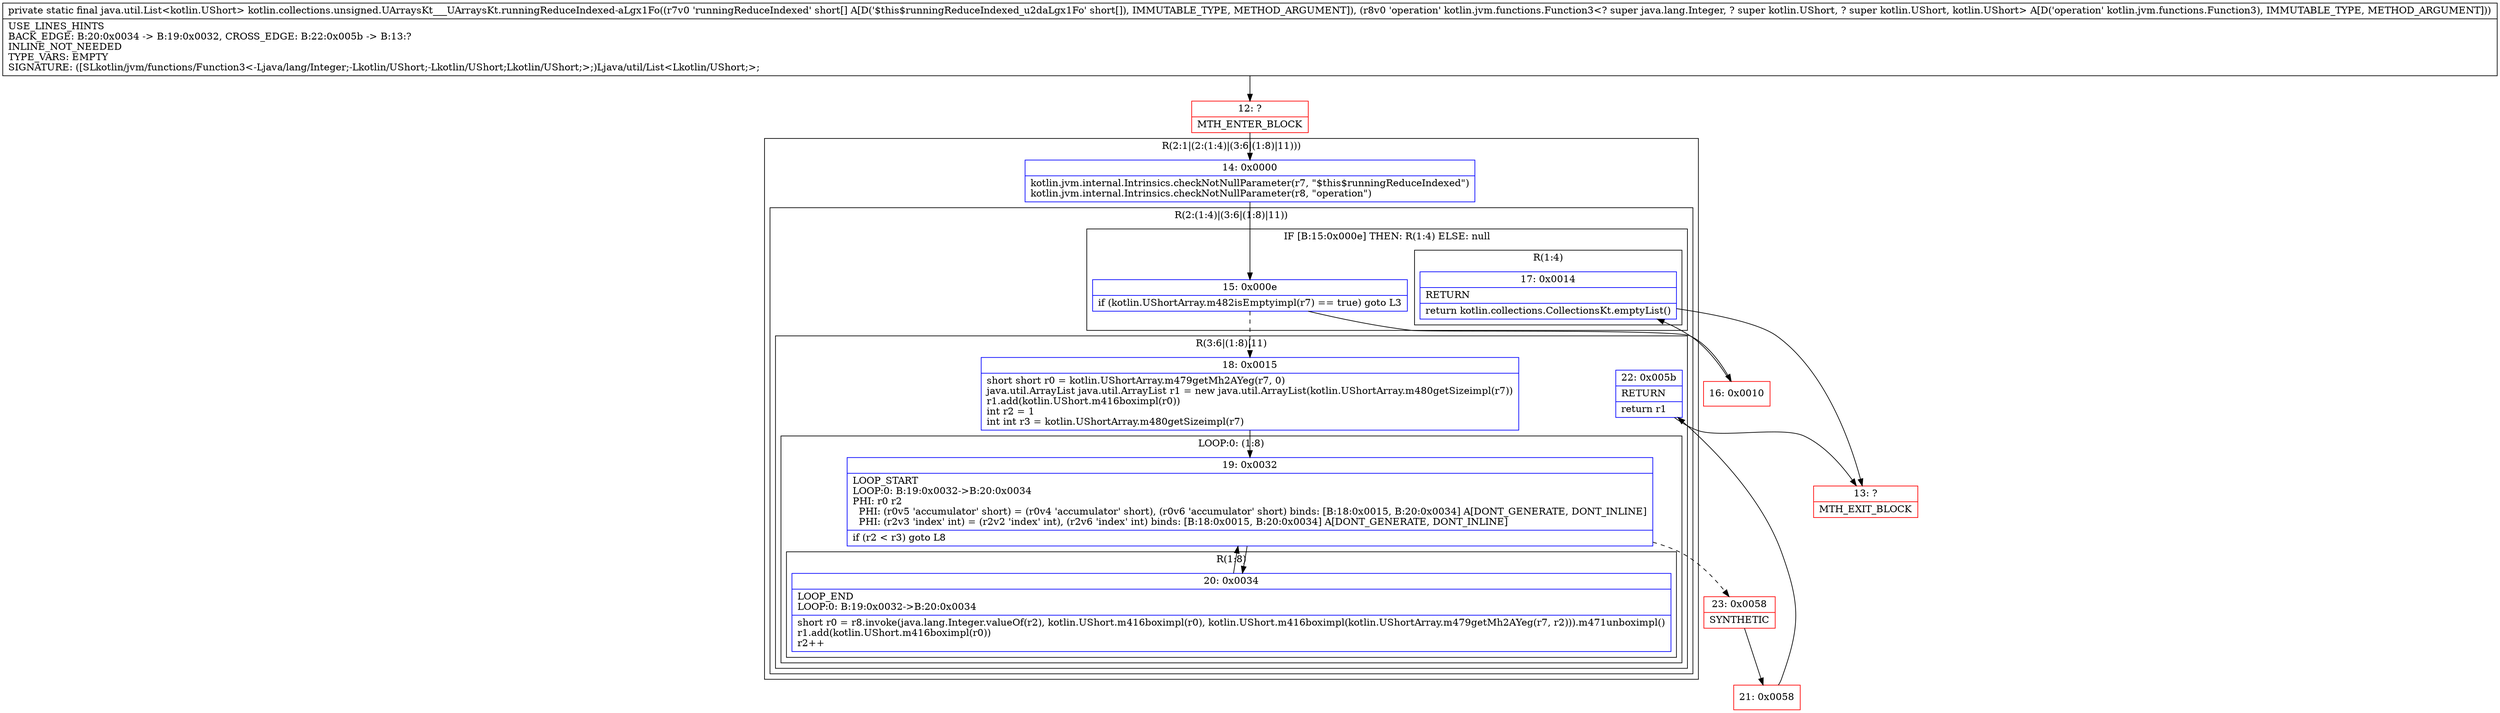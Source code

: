 digraph "CFG forkotlin.collections.unsigned.UArraysKt___UArraysKt.runningReduceIndexed\-aLgx1Fo([SLkotlin\/jvm\/functions\/Function3;)Ljava\/util\/List;" {
subgraph cluster_Region_927318675 {
label = "R(2:1|(2:(1:4)|(3:6|(1:8)|11)))";
node [shape=record,color=blue];
Node_14 [shape=record,label="{14\:\ 0x0000|kotlin.jvm.internal.Intrinsics.checkNotNullParameter(r7, \"$this$runningReduceIndexed\")\lkotlin.jvm.internal.Intrinsics.checkNotNullParameter(r8, \"operation\")\l}"];
subgraph cluster_Region_965139723 {
label = "R(2:(1:4)|(3:6|(1:8)|11))";
node [shape=record,color=blue];
subgraph cluster_IfRegion_917996497 {
label = "IF [B:15:0x000e] THEN: R(1:4) ELSE: null";
node [shape=record,color=blue];
Node_15 [shape=record,label="{15\:\ 0x000e|if (kotlin.UShortArray.m482isEmptyimpl(r7) == true) goto L3\l}"];
subgraph cluster_Region_2033417753 {
label = "R(1:4)";
node [shape=record,color=blue];
Node_17 [shape=record,label="{17\:\ 0x0014|RETURN\l|return kotlin.collections.CollectionsKt.emptyList()\l}"];
}
}
subgraph cluster_Region_743022409 {
label = "R(3:6|(1:8)|11)";
node [shape=record,color=blue];
Node_18 [shape=record,label="{18\:\ 0x0015|short short r0 = kotlin.UShortArray.m479getMh2AYeg(r7, 0)\ljava.util.ArrayList java.util.ArrayList r1 = new java.util.ArrayList(kotlin.UShortArray.m480getSizeimpl(r7))\lr1.add(kotlin.UShort.m416boximpl(r0))\lint r2 = 1\lint int r3 = kotlin.UShortArray.m480getSizeimpl(r7)\l}"];
subgraph cluster_LoopRegion_574726326 {
label = "LOOP:0: (1:8)";
node [shape=record,color=blue];
Node_19 [shape=record,label="{19\:\ 0x0032|LOOP_START\lLOOP:0: B:19:0x0032\-\>B:20:0x0034\lPHI: r0 r2 \l  PHI: (r0v5 'accumulator' short) = (r0v4 'accumulator' short), (r0v6 'accumulator' short) binds: [B:18:0x0015, B:20:0x0034] A[DONT_GENERATE, DONT_INLINE]\l  PHI: (r2v3 'index' int) = (r2v2 'index' int), (r2v6 'index' int) binds: [B:18:0x0015, B:20:0x0034] A[DONT_GENERATE, DONT_INLINE]\l|if (r2 \< r3) goto L8\l}"];
subgraph cluster_Region_1279497540 {
label = "R(1:8)";
node [shape=record,color=blue];
Node_20 [shape=record,label="{20\:\ 0x0034|LOOP_END\lLOOP:0: B:19:0x0032\-\>B:20:0x0034\l|short r0 = r8.invoke(java.lang.Integer.valueOf(r2), kotlin.UShort.m416boximpl(r0), kotlin.UShort.m416boximpl(kotlin.UShortArray.m479getMh2AYeg(r7, r2))).m471unboximpl()\lr1.add(kotlin.UShort.m416boximpl(r0))\lr2++\l}"];
}
}
Node_22 [shape=record,label="{22\:\ 0x005b|RETURN\l|return r1\l}"];
}
}
}
Node_12 [shape=record,color=red,label="{12\:\ ?|MTH_ENTER_BLOCK\l}"];
Node_16 [shape=record,color=red,label="{16\:\ 0x0010}"];
Node_13 [shape=record,color=red,label="{13\:\ ?|MTH_EXIT_BLOCK\l}"];
Node_23 [shape=record,color=red,label="{23\:\ 0x0058|SYNTHETIC\l}"];
Node_21 [shape=record,color=red,label="{21\:\ 0x0058}"];
MethodNode[shape=record,label="{private static final java.util.List\<kotlin.UShort\> kotlin.collections.unsigned.UArraysKt___UArraysKt.runningReduceIndexed\-aLgx1Fo((r7v0 'runningReduceIndexed' short[] A[D('$this$runningReduceIndexed_u2daLgx1Fo' short[]), IMMUTABLE_TYPE, METHOD_ARGUMENT]), (r8v0 'operation' kotlin.jvm.functions.Function3\<? super java.lang.Integer, ? super kotlin.UShort, ? super kotlin.UShort, kotlin.UShort\> A[D('operation' kotlin.jvm.functions.Function3), IMMUTABLE_TYPE, METHOD_ARGUMENT]))  | USE_LINES_HINTS\lBACK_EDGE: B:20:0x0034 \-\> B:19:0x0032, CROSS_EDGE: B:22:0x005b \-\> B:13:?\lINLINE_NOT_NEEDED\lTYPE_VARS: EMPTY\lSIGNATURE: ([SLkotlin\/jvm\/functions\/Function3\<\-Ljava\/lang\/Integer;\-Lkotlin\/UShort;\-Lkotlin\/UShort;Lkotlin\/UShort;\>;)Ljava\/util\/List\<Lkotlin\/UShort;\>;\l}"];
MethodNode -> Node_12;Node_14 -> Node_15;
Node_15 -> Node_16;
Node_15 -> Node_18[style=dashed];
Node_17 -> Node_13;
Node_18 -> Node_19;
Node_19 -> Node_20;
Node_19 -> Node_23[style=dashed];
Node_20 -> Node_19;
Node_22 -> Node_13;
Node_12 -> Node_14;
Node_16 -> Node_17;
Node_23 -> Node_21;
Node_21 -> Node_22;
}

